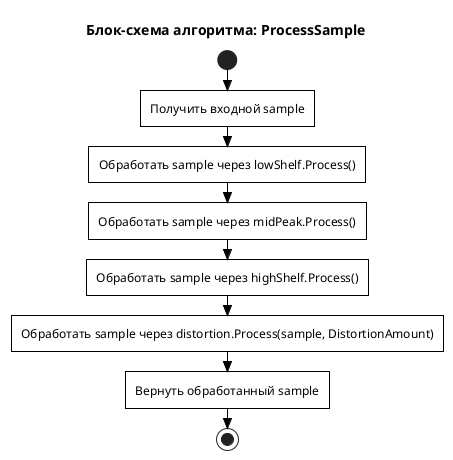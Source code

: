 @startuml ActivityDiagramProcessSample

skinparam monochrome true
skinparam shadowing false
skinparam activityFontSize 12
skinparam activityFontName Arial
skinparam activityBorderThickness 1
skinparam activityBackgroundColor none
skinparam activityBorderColor black
skinparam activityCornerRadius 0
skinparam defaultCornerRadius 0
skinparam ArrowColor black
skinparam ActivityDiamondCornerRadius 0
skinparam style strictuml
skinparam defaultTextAlignment center
skinparam roundCorner 0

title Блок-схема алгоритма: ProcessSample

start

:Получить входной sample;

:Обработать sample через lowShelf.Process();
:Обработать sample через midPeak.Process();
:Обработать sample через highShelf.Process();
:Обработать sample через distortion.Process(sample, DistortionAmount);

:Вернуть обработанный sample;

stop
@enduml